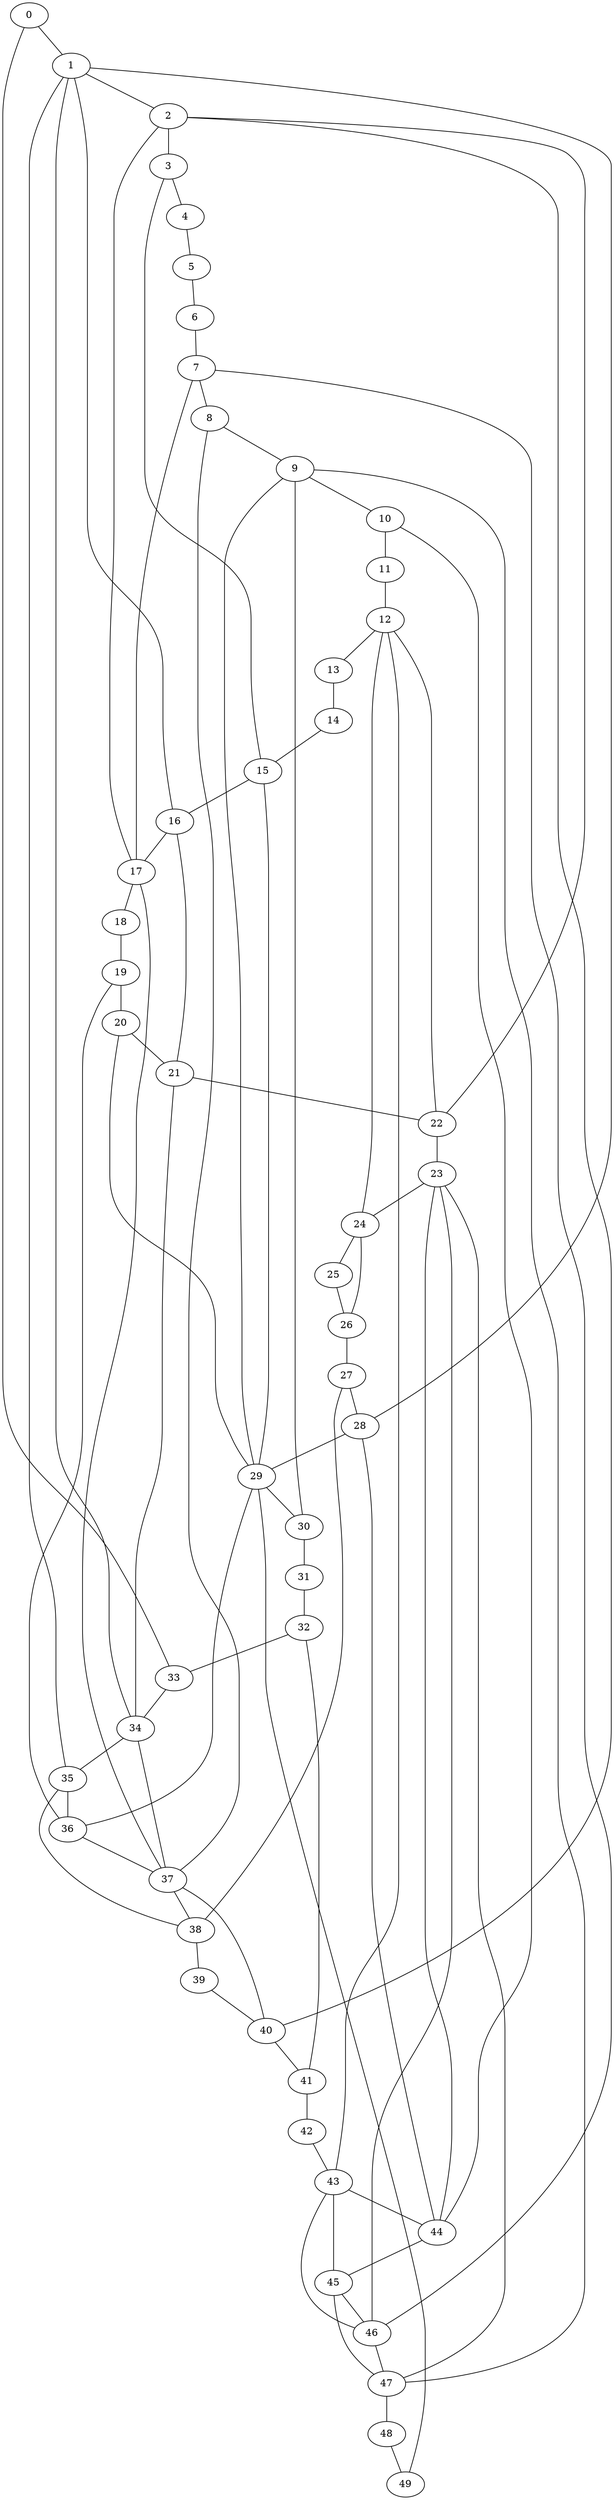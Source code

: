 
graph graphname {
    0 -- 1
0 -- 33
1 -- 2
1 -- 34
1 -- 16
1 -- 28
1 -- 35
2 -- 3
2 -- 22
2 -- 17
2 -- 40
3 -- 4
3 -- 15
4 -- 5
5 -- 6
6 -- 7
7 -- 8
7 -- 46
7 -- 17
8 -- 9
8 -- 37
9 -- 10
9 -- 29
9 -- 47
9 -- 30
10 -- 11
10 -- 44
11 -- 12
12 -- 13
12 -- 24
12 -- 43
12 -- 22
13 -- 14
14 -- 15
15 -- 16
15 -- 29
16 -- 17
16 -- 21
17 -- 18
17 -- 37
18 -- 19
19 -- 20
19 -- 36
20 -- 21
20 -- 29
21 -- 22
21 -- 34
22 -- 23
23 -- 24
23 -- 44
23 -- 47
23 -- 46
24 -- 25
24 -- 26
25 -- 26
26 -- 27
27 -- 28
27 -- 38
28 -- 29
28 -- 44
29 -- 30
29 -- 49
29 -- 36
30 -- 31
31 -- 32
32 -- 33
32 -- 41
33 -- 34
34 -- 35
34 -- 37
35 -- 36
35 -- 38
36 -- 37
37 -- 38
37 -- 40
38 -- 39
39 -- 40
40 -- 41
41 -- 42
42 -- 43
43 -- 44
43 -- 46
43 -- 45
44 -- 45
45 -- 46
45 -- 47
46 -- 47
47 -- 48
48 -- 49

}
